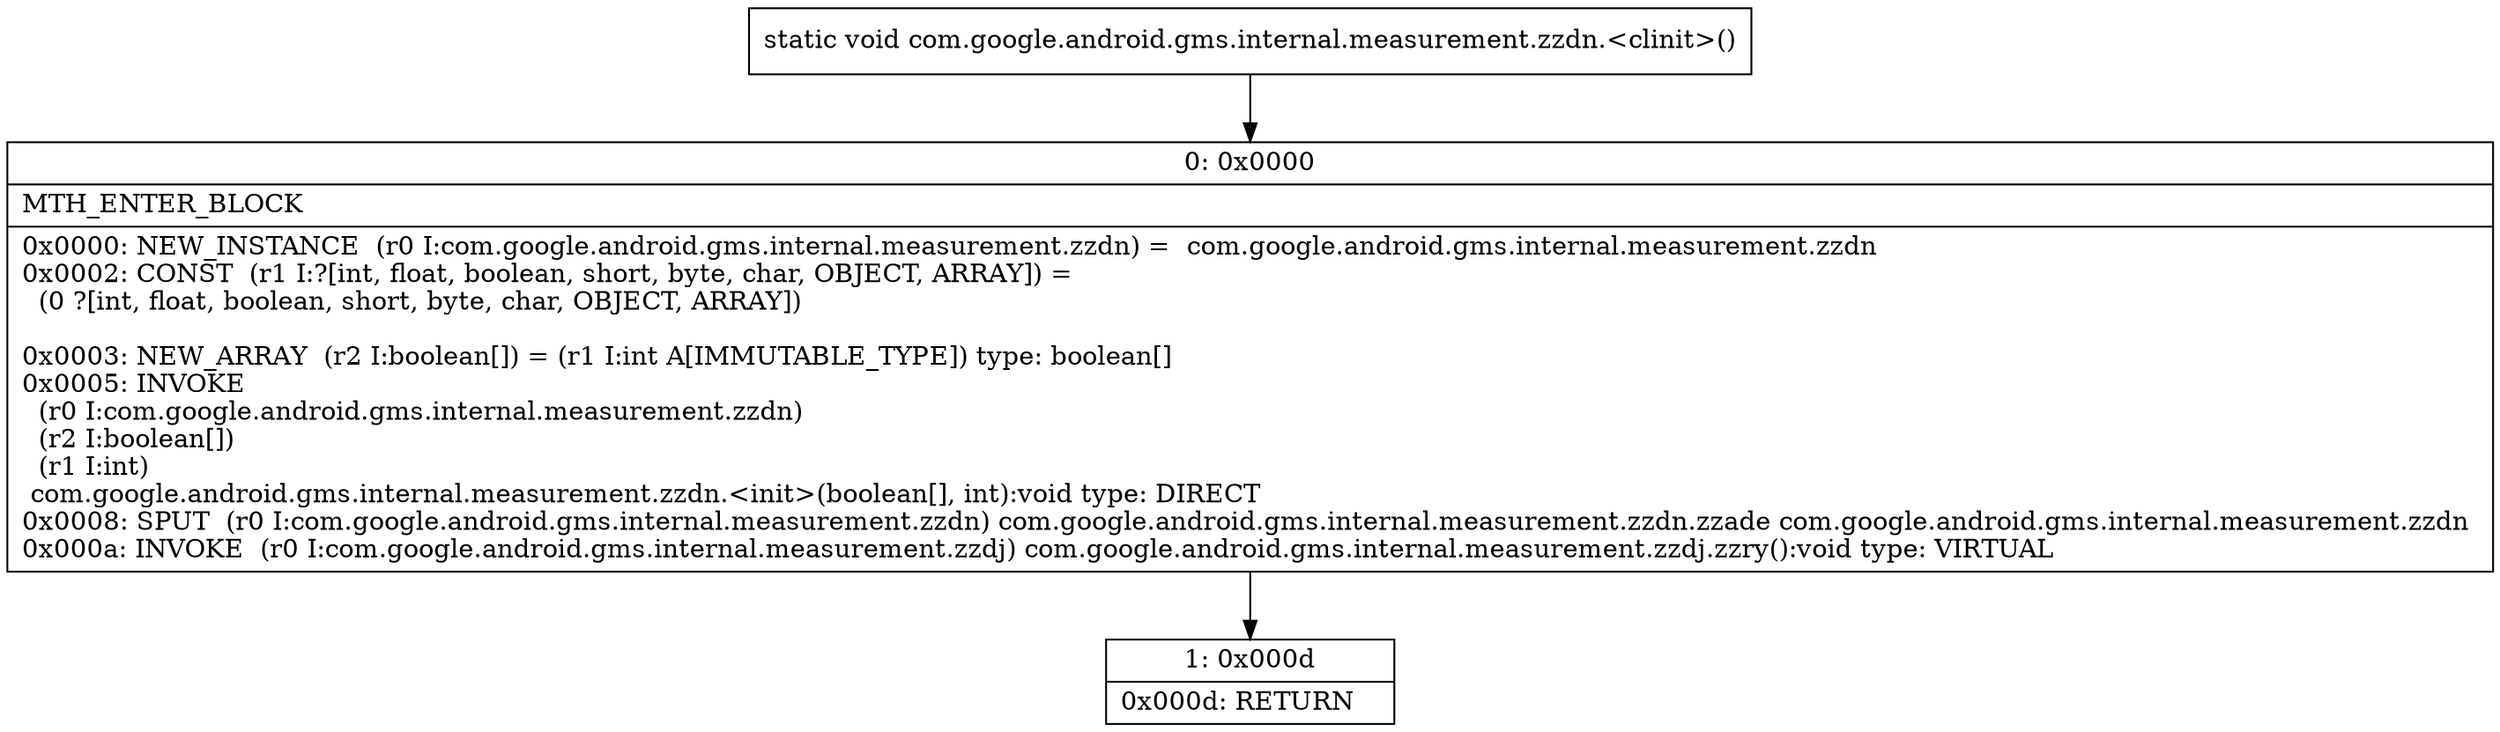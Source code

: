digraph "CFG forcom.google.android.gms.internal.measurement.zzdn.\<clinit\>()V" {
Node_0 [shape=record,label="{0\:\ 0x0000|MTH_ENTER_BLOCK\l|0x0000: NEW_INSTANCE  (r0 I:com.google.android.gms.internal.measurement.zzdn) =  com.google.android.gms.internal.measurement.zzdn \l0x0002: CONST  (r1 I:?[int, float, boolean, short, byte, char, OBJECT, ARRAY]) = \l  (0 ?[int, float, boolean, short, byte, char, OBJECT, ARRAY])\l \l0x0003: NEW_ARRAY  (r2 I:boolean[]) = (r1 I:int A[IMMUTABLE_TYPE]) type: boolean[] \l0x0005: INVOKE  \l  (r0 I:com.google.android.gms.internal.measurement.zzdn)\l  (r2 I:boolean[])\l  (r1 I:int)\l com.google.android.gms.internal.measurement.zzdn.\<init\>(boolean[], int):void type: DIRECT \l0x0008: SPUT  (r0 I:com.google.android.gms.internal.measurement.zzdn) com.google.android.gms.internal.measurement.zzdn.zzade com.google.android.gms.internal.measurement.zzdn \l0x000a: INVOKE  (r0 I:com.google.android.gms.internal.measurement.zzdj) com.google.android.gms.internal.measurement.zzdj.zzry():void type: VIRTUAL \l}"];
Node_1 [shape=record,label="{1\:\ 0x000d|0x000d: RETURN   \l}"];
MethodNode[shape=record,label="{static void com.google.android.gms.internal.measurement.zzdn.\<clinit\>() }"];
MethodNode -> Node_0;
Node_0 -> Node_1;
}

